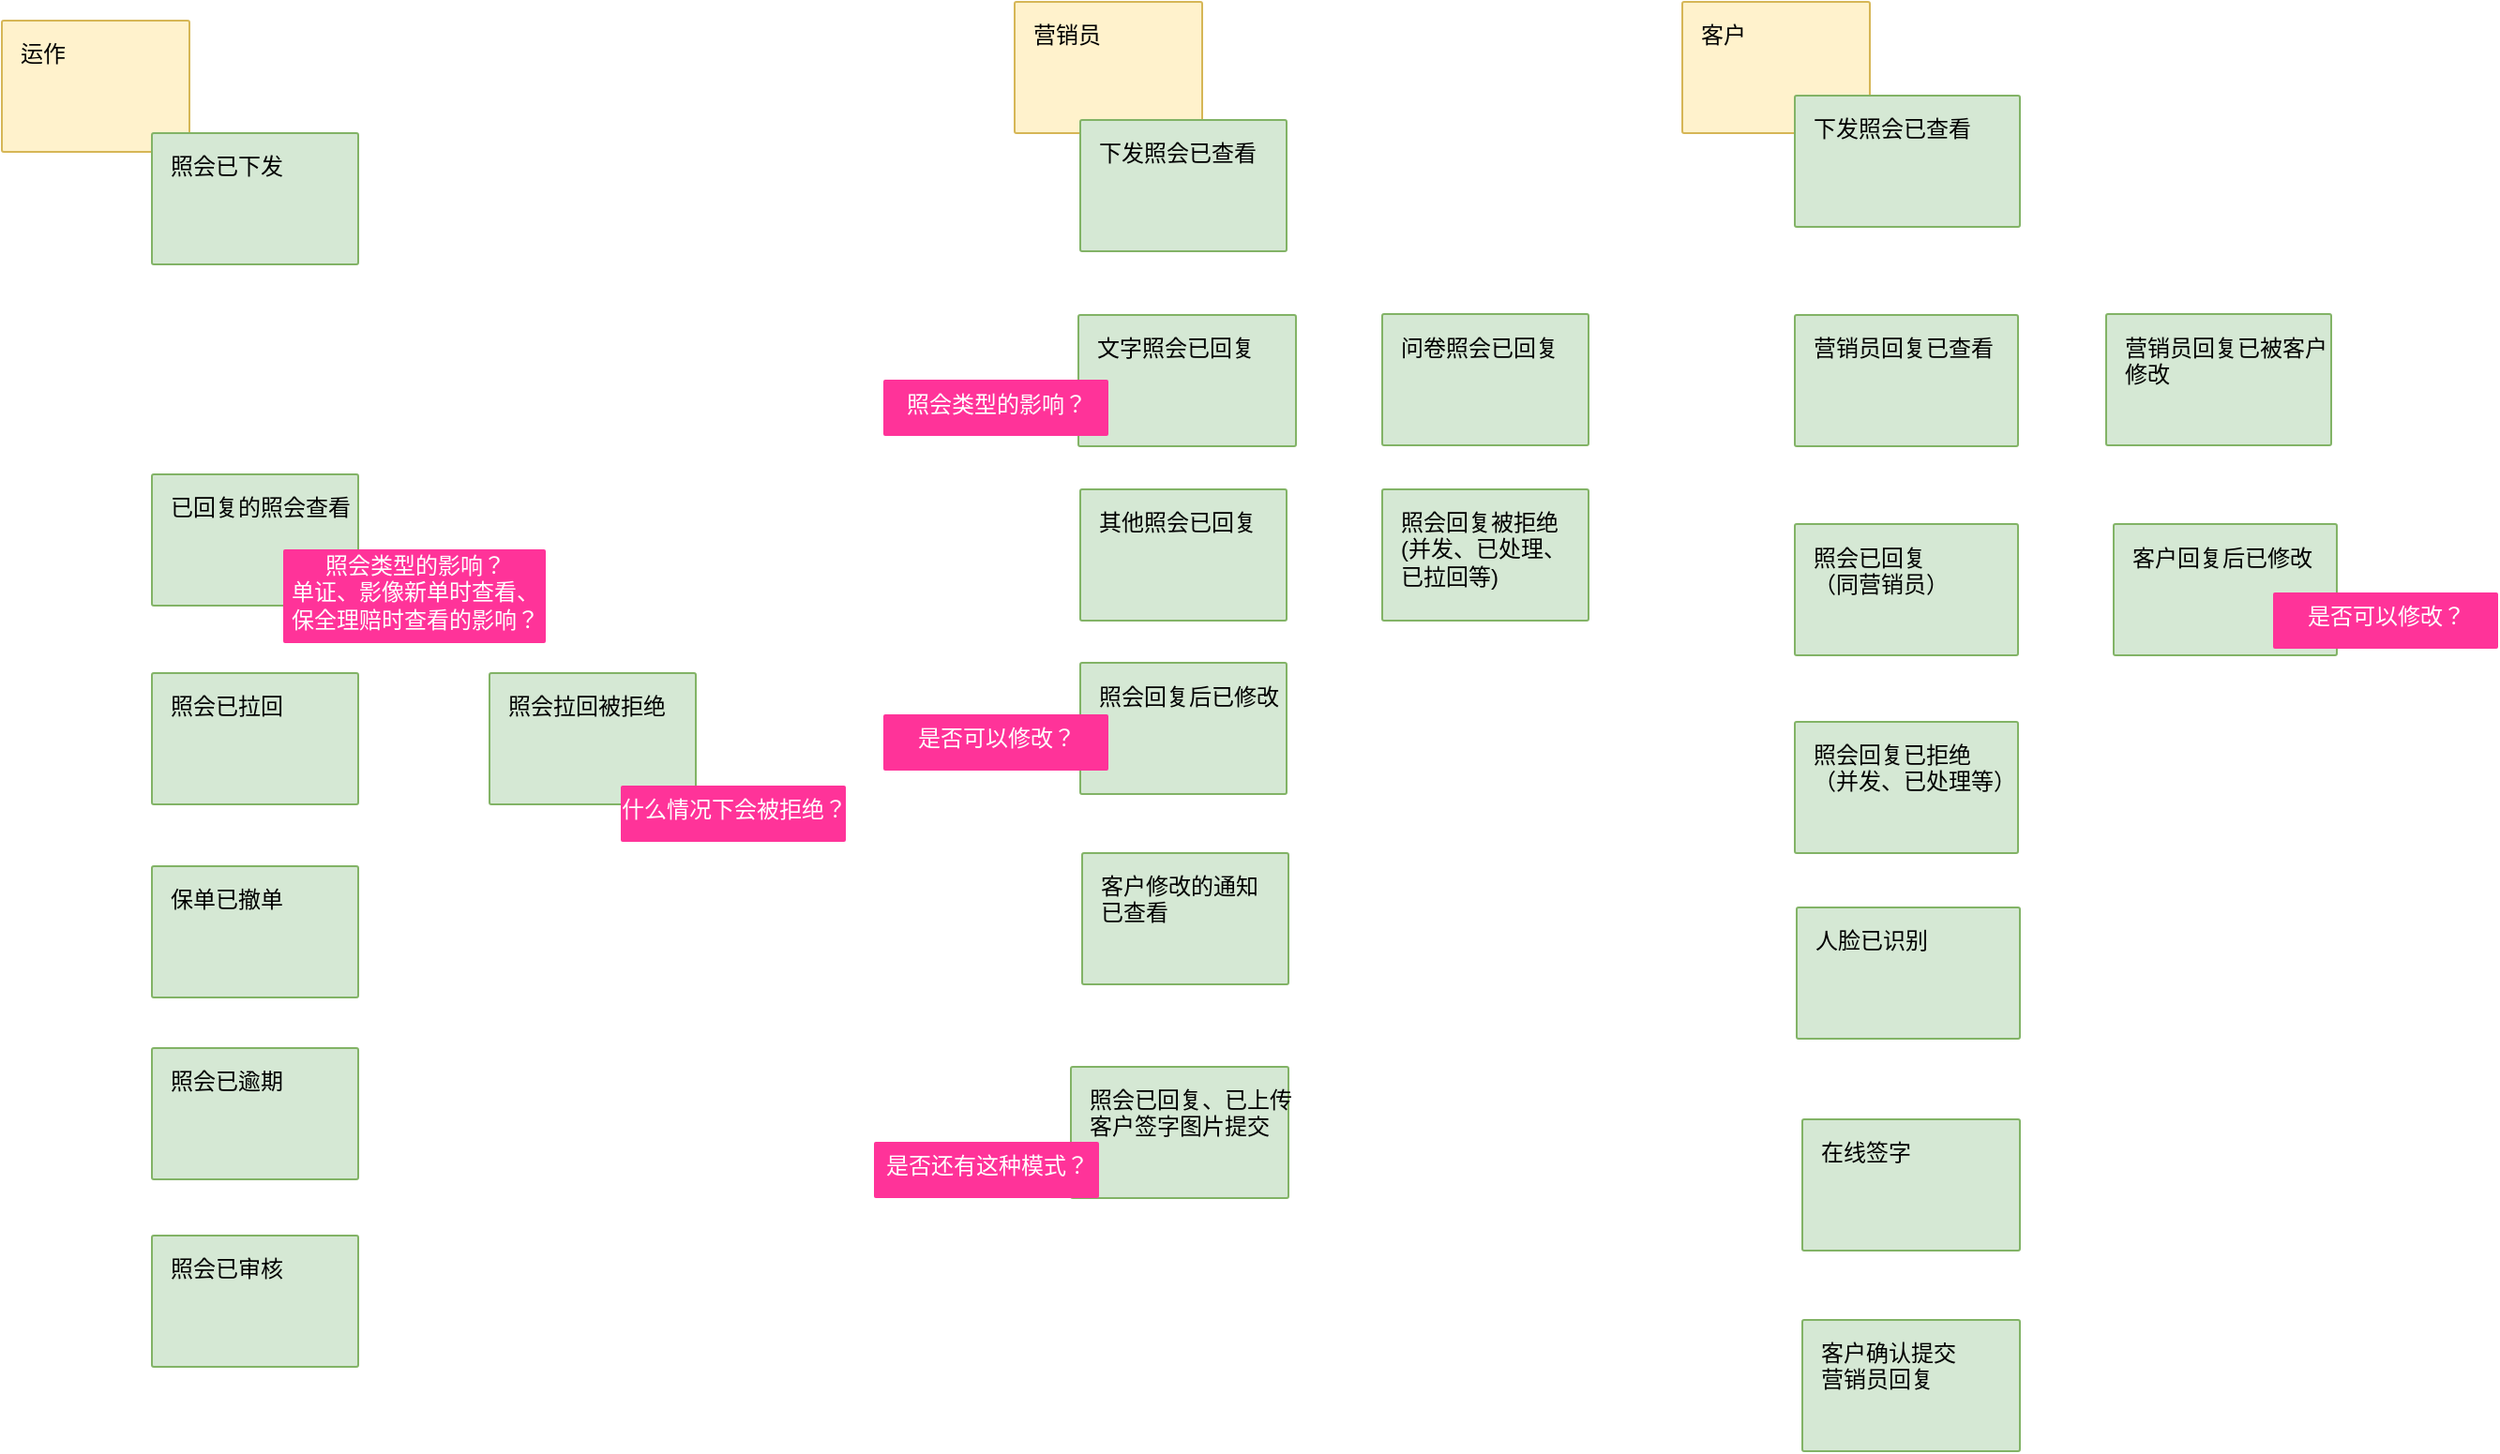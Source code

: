 <mxfile version="10.4.5" type="github"><diagram id="CVcEBEngE5s0NNLo1DxC" name="Page-1"><mxGraphModel dx="1394" dy="774" grid="1" gridSize="10" guides="1" tooltips="1" connect="1" arrows="1" fold="1" page="1" pageScale="1" pageWidth="827" pageHeight="1169" math="0" shadow="0"><root><mxCell id="0"/><mxCell id="1" parent="0"/><mxCell id="K2RN1IogS9dTyZEtL8al-1" value="运作" style="rounded=1;absoluteArcSize=1;arcSize=2;html=1;strokeColor=#d6b656;shadow=0;dashed=0;fontSize=12;align=left;verticalAlign=top;spacing=10;spacingTop=-4;fillColor=#fff2cc;" parent="1" vertex="1"><mxGeometry x="270" y="140" width="100" height="70" as="geometry"/></mxCell><mxCell id="K2RN1IogS9dTyZEtL8al-2" value="照会已下发" style="rounded=1;absoluteArcSize=1;arcSize=2;html=1;strokeColor=#82b366;shadow=0;dashed=0;fontSize=12;align=left;verticalAlign=top;spacing=10;spacingTop=-4;fillColor=#d5e8d4;" parent="1" vertex="1"><mxGeometry x="350" y="200" width="110" height="70" as="geometry"/></mxCell><mxCell id="K2RN1IogS9dTyZEtL8al-8" value="客户" style="rounded=1;absoluteArcSize=1;arcSize=2;html=1;strokeColor=#d6b656;shadow=0;dashed=0;fontSize=12;align=left;verticalAlign=top;spacing=10;spacingTop=-4;fillColor=#fff2cc;" parent="1" vertex="1"><mxGeometry x="1166" y="130" width="100" height="70" as="geometry"/></mxCell><mxCell id="K2RN1IogS9dTyZEtL8al-27" value="下发照会已查看" style="rounded=1;absoluteArcSize=1;arcSize=2;html=1;strokeColor=#82b366;shadow=0;dashed=0;fontSize=12;align=left;verticalAlign=top;spacing=10;spacingTop=-4;fillColor=#d5e8d4;" parent="1" vertex="1"><mxGeometry x="1226" y="180" width="120" height="70" as="geometry"/></mxCell><mxCell id="K2RN1IogS9dTyZEtL8al-47" value="照会已拉回&lt;br&gt;" style="rounded=1;absoluteArcSize=1;arcSize=2;html=1;strokeColor=#82b366;shadow=0;dashed=0;fontSize=12;align=left;verticalAlign=top;spacing=10;spacingTop=-4;fillColor=#d5e8d4;" parent="1" vertex="1"><mxGeometry x="350" y="488" width="110" height="70" as="geometry"/></mxCell><mxCell id="K2RN1IogS9dTyZEtL8al-48" value="照会拉回被拒绝&lt;br&gt;" style="rounded=1;absoluteArcSize=1;arcSize=2;html=1;strokeColor=#82b366;shadow=0;dashed=0;fontSize=12;align=left;verticalAlign=top;spacing=10;spacingTop=-4;fillColor=#d5e8d4;" parent="1" vertex="1"><mxGeometry x="530" y="488" width="110" height="70" as="geometry"/></mxCell><mxCell id="K2RN1IogS9dTyZEtL8al-49" value="已回复的照会查看&lt;br&gt;" style="rounded=1;absoluteArcSize=1;arcSize=2;html=1;strokeColor=#82b366;shadow=0;dashed=0;fontSize=12;align=left;verticalAlign=top;spacing=10;spacingTop=-4;fillColor=#d5e8d4;" parent="1" vertex="1"><mxGeometry x="350" y="382" width="110" height="70" as="geometry"/></mxCell><mxCell id="K2RN1IogS9dTyZEtL8al-50" value="营销员" style="rounded=1;absoluteArcSize=1;arcSize=2;html=1;strokeColor=#d6b656;shadow=0;dashed=0;fontSize=12;align=left;verticalAlign=top;spacing=10;spacingTop=-4;fillColor=#fff2cc;" parent="1" vertex="1"><mxGeometry x="810" y="130" width="100" height="70" as="geometry"/></mxCell><mxCell id="K2RN1IogS9dTyZEtL8al-51" value="下发照会已查看" style="rounded=1;absoluteArcSize=1;arcSize=2;html=1;strokeColor=#82b366;shadow=0;dashed=0;fontSize=12;align=left;verticalAlign=top;spacing=10;spacingTop=-4;fillColor=#d5e8d4;" parent="1" vertex="1"><mxGeometry x="845" y="193" width="110" height="70" as="geometry"/></mxCell><mxCell id="K2RN1IogS9dTyZEtL8al-52" value="文字照会已回复" style="rounded=1;absoluteArcSize=1;arcSize=2;html=1;strokeColor=#82b366;shadow=0;dashed=0;fontSize=12;align=left;verticalAlign=top;spacing=10;spacingTop=-4;fillColor=#d5e8d4;" parent="1" vertex="1"><mxGeometry x="844" y="297" width="116" height="70" as="geometry"/></mxCell><mxCell id="K2RN1IogS9dTyZEtL8al-53" value="照会回复被拒绝&lt;br&gt;(并发、已处理、&lt;br&gt;已拉回等)&lt;br&gt;" style="rounded=1;absoluteArcSize=1;arcSize=2;html=1;strokeColor=#82b366;shadow=0;dashed=0;fontSize=12;align=left;verticalAlign=top;spacing=10;spacingTop=-4;fillColor=#d5e8d4;" parent="1" vertex="1"><mxGeometry x="1006" y="390" width="110" height="70" as="geometry"/></mxCell><mxCell id="K2RN1IogS9dTyZEtL8al-54" value="客户修改的通知&lt;br&gt;已查看" style="rounded=1;absoluteArcSize=1;arcSize=2;html=1;strokeColor=#82b366;shadow=0;dashed=0;fontSize=12;align=left;verticalAlign=top;spacing=10;spacingTop=-4;fillColor=#d5e8d4;" parent="1" vertex="1"><mxGeometry x="846" y="584" width="110" height="70" as="geometry"/></mxCell><mxCell id="K2RN1IogS9dTyZEtL8al-55" value="照会已回复&lt;br&gt;（同营销员）" style="rounded=1;absoluteArcSize=1;arcSize=2;html=1;strokeColor=#82b366;shadow=0;dashed=0;fontSize=12;align=left;verticalAlign=top;spacing=10;spacingTop=-4;fillColor=#d5e8d4;" parent="1" vertex="1"><mxGeometry x="1226" y="408.5" width="119" height="70" as="geometry"/></mxCell><mxCell id="K2RN1IogS9dTyZEtL8al-56" value="营销员回复已查看&lt;br&gt;" style="rounded=1;absoluteArcSize=1;arcSize=2;html=1;strokeColor=#82b366;shadow=0;dashed=0;fontSize=12;align=left;verticalAlign=top;spacing=10;spacingTop=-4;fillColor=#d5e8d4;" parent="1" vertex="1"><mxGeometry x="1226" y="297" width="119" height="70" as="geometry"/></mxCell><mxCell id="K2RN1IogS9dTyZEtL8al-57" value="营销员回复已被客户&lt;br&gt;修改&lt;br&gt;" style="rounded=1;absoluteArcSize=1;arcSize=2;html=1;strokeColor=#82b366;shadow=0;dashed=0;fontSize=12;align=left;verticalAlign=top;spacing=10;spacingTop=-4;fillColor=#d5e8d4;" parent="1" vertex="1"><mxGeometry x="1392" y="296.5" width="120" height="70" as="geometry"/></mxCell><mxCell id="K2RN1IogS9dTyZEtL8al-58" value="照会回复已拒绝&lt;br&gt;（并发、已处理等）&lt;br&gt;" style="rounded=1;absoluteArcSize=1;arcSize=2;html=1;strokeColor=#82b366;shadow=0;dashed=0;fontSize=12;align=left;verticalAlign=top;spacing=10;spacingTop=-4;fillColor=#d5e8d4;" parent="1" vertex="1"><mxGeometry x="1226" y="514" width="119" height="70" as="geometry"/></mxCell><mxCell id="K2RN1IogS9dTyZEtL8al-59" value="照会回复后已修改" style="rounded=1;absoluteArcSize=1;arcSize=2;html=1;strokeColor=#82b366;shadow=0;dashed=0;fontSize=12;align=left;verticalAlign=top;spacing=10;spacingTop=-4;fillColor=#d5e8d4;" parent="1" vertex="1"><mxGeometry x="845" y="482.5" width="110" height="70" as="geometry"/></mxCell><mxCell id="K2RN1IogS9dTyZEtL8al-60" value="客户回复后已修改" style="rounded=1;absoluteArcSize=1;arcSize=2;html=1;strokeColor=#82b366;shadow=0;dashed=0;fontSize=12;align=left;verticalAlign=top;spacing=10;spacingTop=-4;fillColor=#d5e8d4;" parent="1" vertex="1"><mxGeometry x="1396" y="408.5" width="119" height="70" as="geometry"/></mxCell><mxCell id="K2RN1IogS9dTyZEtL8al-63" value="人脸已识别" style="rounded=1;absoluteArcSize=1;arcSize=2;html=1;strokeColor=#82b366;shadow=0;dashed=0;fontSize=12;align=left;verticalAlign=top;spacing=10;spacingTop=-4;fillColor=#d5e8d4;" parent="1" vertex="1"><mxGeometry x="1227" y="613" width="119" height="70" as="geometry"/></mxCell><mxCell id="K2RN1IogS9dTyZEtL8al-65" value="保单已撤单&lt;br&gt;" style="rounded=1;absoluteArcSize=1;arcSize=2;html=1;strokeColor=#82b366;shadow=0;dashed=0;fontSize=12;align=left;verticalAlign=top;spacing=10;spacingTop=-4;fillColor=#d5e8d4;" parent="1" vertex="1"><mxGeometry x="350" y="591" width="110" height="70" as="geometry"/></mxCell><mxCell id="K2RN1IogS9dTyZEtL8al-66" value="照会已逾期&lt;br&gt;" style="rounded=1;absoluteArcSize=1;arcSize=2;html=1;strokeColor=#82b366;shadow=0;dashed=0;fontSize=12;align=left;verticalAlign=top;spacing=10;spacingTop=-4;fillColor=#d5e8d4;" parent="1" vertex="1"><mxGeometry x="350" y="688" width="110" height="70" as="geometry"/></mxCell><mxCell id="K2RN1IogS9dTyZEtL8al-67" value="问卷照会已回复" style="rounded=1;absoluteArcSize=1;arcSize=2;html=1;strokeColor=#82b366;shadow=0;dashed=0;fontSize=12;align=left;verticalAlign=top;spacing=10;spacingTop=-4;fillColor=#d5e8d4;" parent="1" vertex="1"><mxGeometry x="1006" y="296.5" width="110" height="70" as="geometry"/></mxCell><mxCell id="K2RN1IogS9dTyZEtL8al-68" value="其他照会已回复" style="rounded=1;absoluteArcSize=1;arcSize=2;html=1;strokeColor=#82b366;shadow=0;dashed=0;fontSize=12;align=left;verticalAlign=top;spacing=10;spacingTop=-4;fillColor=#d5e8d4;" parent="1" vertex="1"><mxGeometry x="845" y="390" width="110" height="70" as="geometry"/></mxCell><mxCell id="K2RN1IogS9dTyZEtL8al-12" value="&lt;div style=&quot;text-align: center&quot;&gt;&lt;span&gt;是否可以修改？&lt;/span&gt;&lt;/div&gt;" style="rounded=1;absoluteArcSize=1;arcSize=2;html=1;strokeColor=none;gradientColor=none;shadow=0;dashed=0;fontSize=12;fontColor=#FFFFFF;align=center;verticalAlign=middle;spacing=10;spacingTop=-4;fillColor=#FF3399;" parent="1" vertex="1"><mxGeometry x="740" y="510" width="120" height="30" as="geometry"/></mxCell><mxCell id="K2RN1IogS9dTyZEtL8al-21" value="&lt;div style=&quot;text-align: center&quot;&gt;照会类型的影响？&lt;/div&gt;" style="rounded=1;absoluteArcSize=1;arcSize=2;html=1;strokeColor=none;gradientColor=none;shadow=0;dashed=0;fontSize=12;fontColor=#FFFFFF;align=center;verticalAlign=middle;spacing=10;spacingTop=-4;fillColor=#FF3399;" parent="1" vertex="1"><mxGeometry x="740" y="331.5" width="120" height="30" as="geometry"/></mxCell><mxCell id="K2RN1IogS9dTyZEtL8al-70" value="在线签字" style="rounded=1;absoluteArcSize=1;arcSize=2;html=1;strokeColor=#82b366;shadow=0;dashed=0;fontSize=12;align=left;verticalAlign=top;spacing=10;spacingTop=-4;fillColor=#d5e8d4;" parent="1" vertex="1"><mxGeometry x="1230" y="726" width="116" height="70" as="geometry"/></mxCell><mxCell id="K2RN1IogS9dTyZEtL8al-71" value="&lt;div style=&quot;text-align: center&quot;&gt;&lt;span&gt;是否可以修改？&lt;/span&gt;&lt;/div&gt;" style="rounded=1;absoluteArcSize=1;arcSize=2;html=1;strokeColor=none;gradientColor=none;shadow=0;dashed=0;fontSize=12;fontColor=#FFFFFF;align=center;verticalAlign=middle;spacing=10;spacingTop=-4;fillColor=#FF3399;" parent="1" vertex="1"><mxGeometry x="1481" y="445" width="120" height="30" as="geometry"/></mxCell><mxCell id="K2RN1IogS9dTyZEtL8al-72" value="照会已审核&lt;br&gt;" style="rounded=1;absoluteArcSize=1;arcSize=2;html=1;strokeColor=#82b366;shadow=0;dashed=0;fontSize=12;align=left;verticalAlign=top;spacing=10;spacingTop=-4;fillColor=#d5e8d4;" parent="1" vertex="1"><mxGeometry x="350" y="788" width="110" height="70" as="geometry"/></mxCell><mxCell id="K2RN1IogS9dTyZEtL8al-73" value="客户确认提交&lt;br&gt;营销员回复&lt;br&gt;" style="rounded=1;absoluteArcSize=1;arcSize=2;html=1;strokeColor=#82b366;shadow=0;dashed=0;fontSize=12;align=left;verticalAlign=top;spacing=10;spacingTop=-4;fillColor=#d5e8d4;" parent="1" vertex="1"><mxGeometry x="1230" y="833" width="116" height="70" as="geometry"/></mxCell><mxCell id="Fgtoj_QjfebAKaB75-fQ-1" value="照会已回复、已上传&lt;br&gt;客户签字图片提交&lt;br&gt;" style="rounded=1;absoluteArcSize=1;arcSize=2;html=1;strokeColor=#82b366;shadow=0;dashed=0;fontSize=12;align=left;verticalAlign=top;spacing=10;spacingTop=-4;fillColor=#d5e8d4;" vertex="1" parent="1"><mxGeometry x="840" y="698" width="116" height="70" as="geometry"/></mxCell><mxCell id="Fgtoj_QjfebAKaB75-fQ-2" value="&lt;div style=&quot;text-align: center&quot;&gt;&lt;span&gt;是否还有这种模式？&lt;/span&gt;&lt;/div&gt;" style="rounded=1;absoluteArcSize=1;arcSize=2;html=1;strokeColor=none;gradientColor=none;shadow=0;dashed=0;fontSize=12;fontColor=#FFFFFF;align=center;verticalAlign=middle;spacing=10;spacingTop=-4;fillColor=#FF3399;" vertex="1" parent="1"><mxGeometry x="735" y="738" width="120" height="30" as="geometry"/></mxCell><mxCell id="Fgtoj_QjfebAKaB75-fQ-3" value="&lt;div style=&quot;text-align: center&quot;&gt;什么情况下会被拒绝？&lt;/div&gt;" style="rounded=1;absoluteArcSize=1;arcSize=2;html=1;strokeColor=none;gradientColor=none;shadow=0;dashed=0;fontSize=12;fontColor=#FFFFFF;align=center;verticalAlign=middle;spacing=10;spacingTop=-4;fillColor=#FF3399;" vertex="1" parent="1"><mxGeometry x="600" y="548" width="120" height="30" as="geometry"/></mxCell><mxCell id="Fgtoj_QjfebAKaB75-fQ-4" value="&lt;div style=&quot;text-align: center&quot;&gt;照会类型的影响？&lt;/div&gt;&lt;div style=&quot;text-align: center&quot;&gt;单证、影像新单时查看、&lt;/div&gt;&lt;div style=&quot;text-align: center&quot;&gt;保全理赔时查看的影响？&lt;/div&gt;" style="rounded=1;absoluteArcSize=1;arcSize=2;html=1;strokeColor=none;gradientColor=none;shadow=0;dashed=0;fontSize=12;fontColor=#FFFFFF;align=center;verticalAlign=middle;spacing=10;spacingTop=-4;fillColor=#FF3399;" vertex="1" parent="1"><mxGeometry x="420" y="422" width="140" height="50" as="geometry"/></mxCell></root></mxGraphModel></diagram></mxfile>